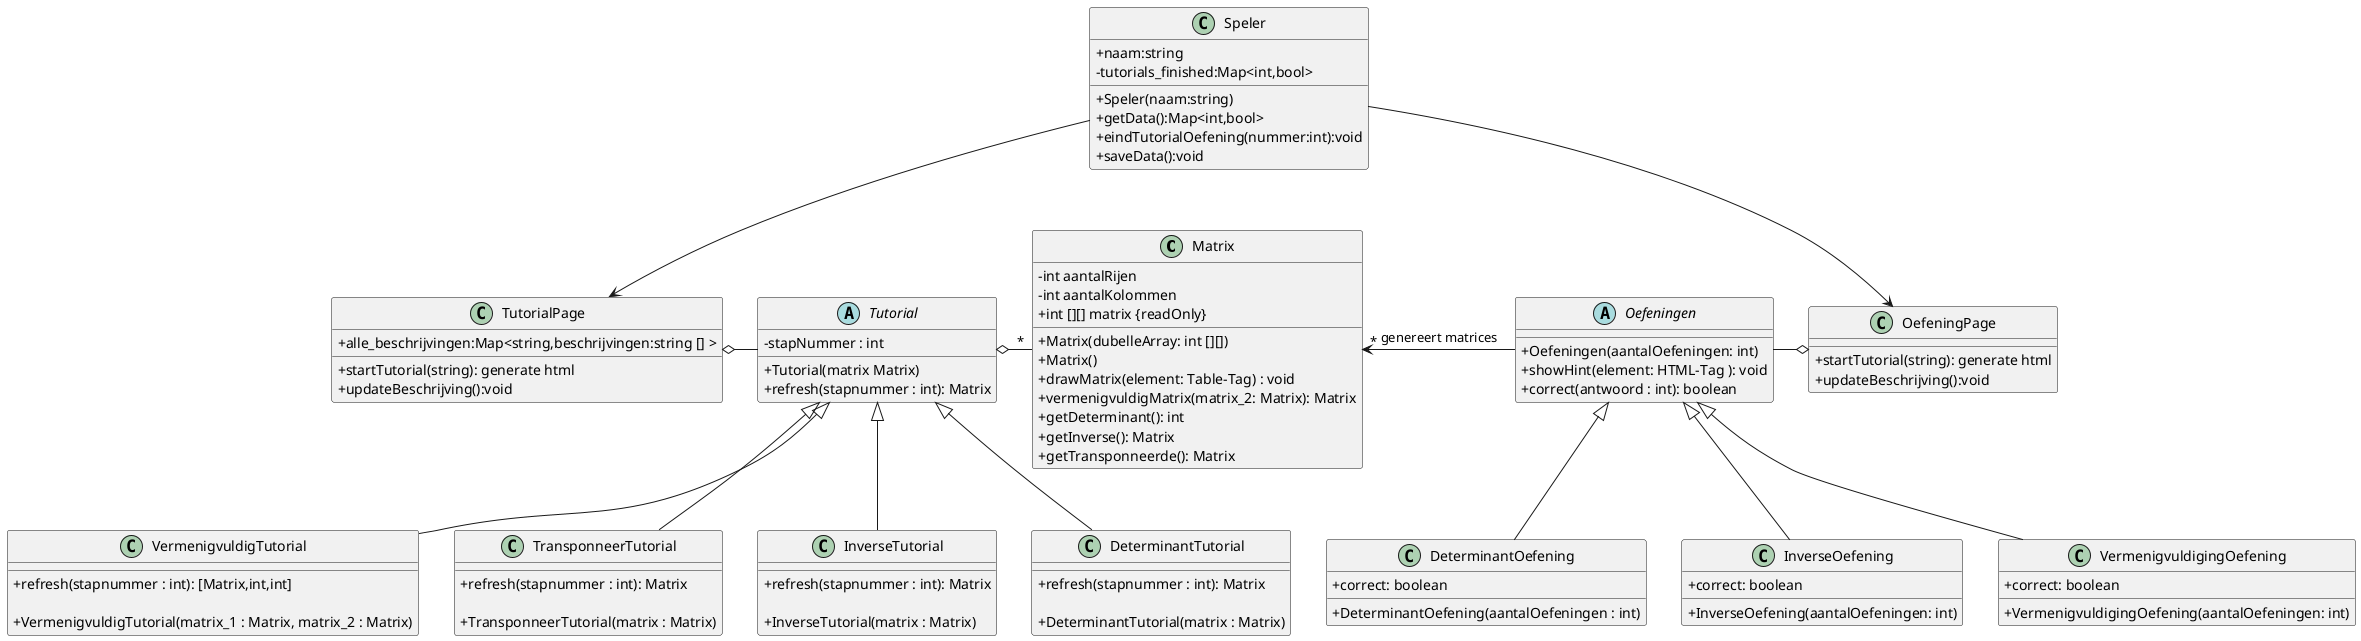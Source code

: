 


@startuml Matrix_Project
skinparam ClassAttributeIconSize 0 


Class Matrix{
- int aantalRijen
- int aantalKolommen 
+ int [][] matrix {readOnly}


+ Matrix(dubelleArray: int [][])
+ Matrix()
+ drawMatrix(element: Table-Tag) : void
+ vermenigvuldigMatrix(matrix_2: Matrix): Matrix
+ getDeterminant(): int
+ getInverse(): Matrix
+ getTransponneerde(): Matrix

}
class TutorialPage{
    + alle_beschrijvingen:Map<string,beschrijvingen:string [] >
    + startTutorial(string): generate html
    + updateBeschrijving():void

}
class OefeningPage{
    + startTutorial(string): generate html
    + updateBeschrijving():void
}

abstract Class Tutorial{
- stapNummer : int
+ Tutorial(matrix Matrix)
+ refresh(stapnummer : int): Matrix

} 


Class VermenigvuldigTutorial{
+ refresh(stapnummer : int): [Matrix,int,int]

+ VermenigvuldigTutorial(matrix_1 : Matrix, matrix_2 : Matrix)

}

Class TransponneerTutorial{
+ refresh(stapnummer : int): Matrix

+ TransponneerTutorial(matrix : Matrix)
}

Class InverseTutorial{
    + refresh(stapnummer : int): Matrix

+ InverseTutorial(matrix : Matrix)
}

Class DeterminantTutorial{
    + refresh(stapnummer : int): Matrix

+ DeterminantTutorial(matrix : Matrix)
}


abstract Class Oefeningen{
    ' - Matrix[] OefeningenReeks


    + Oefeningen(aantalOefeningen: int)    
    + showHint(element: HTML-Tag ): void
    + correct(antwoord : int): boolean
    
}

Class VermenigvuldigingOefening{
    +VermenigvuldigingOefening(aantalOefeningen: int)
    +correct: boolean
}

Class DeterminantOefening{
    +DeterminantOefening(aantalOefeningen : int)
    +correct: boolean 
}
Class InverseOefening{
    +InverseOefening(aantalOefeningen: int)
    +correct: boolean
}
class Speler{
    +naam:string
    -tutorials_finished:Map<int,bool>
    +Speler(naam:string)
    +getData():Map<int,bool>
    +eindTutorialOefening(nummer:int):void
    +saveData():void
}



Oefeningen <|-- VermenigvuldigingOefening
Oefeningen <|-- DeterminantOefening
Oefeningen <|-- InverseOefening

Matrix "*" <- Oefeningen  :genereert matrices
Tutorial o- "*" Matrix

TutorialPage  o- Tutorial
Oefeningen -o OefeningPage

Tutorial <|-- VermenigvuldigTutorial
Tutorial <|-- DeterminantTutorial
Tutorial <|-- InverseTutorial
Tutorial <|-- TransponneerTutorial

Speler --> TutorialPage
Speler --> OefeningPage
@enduml